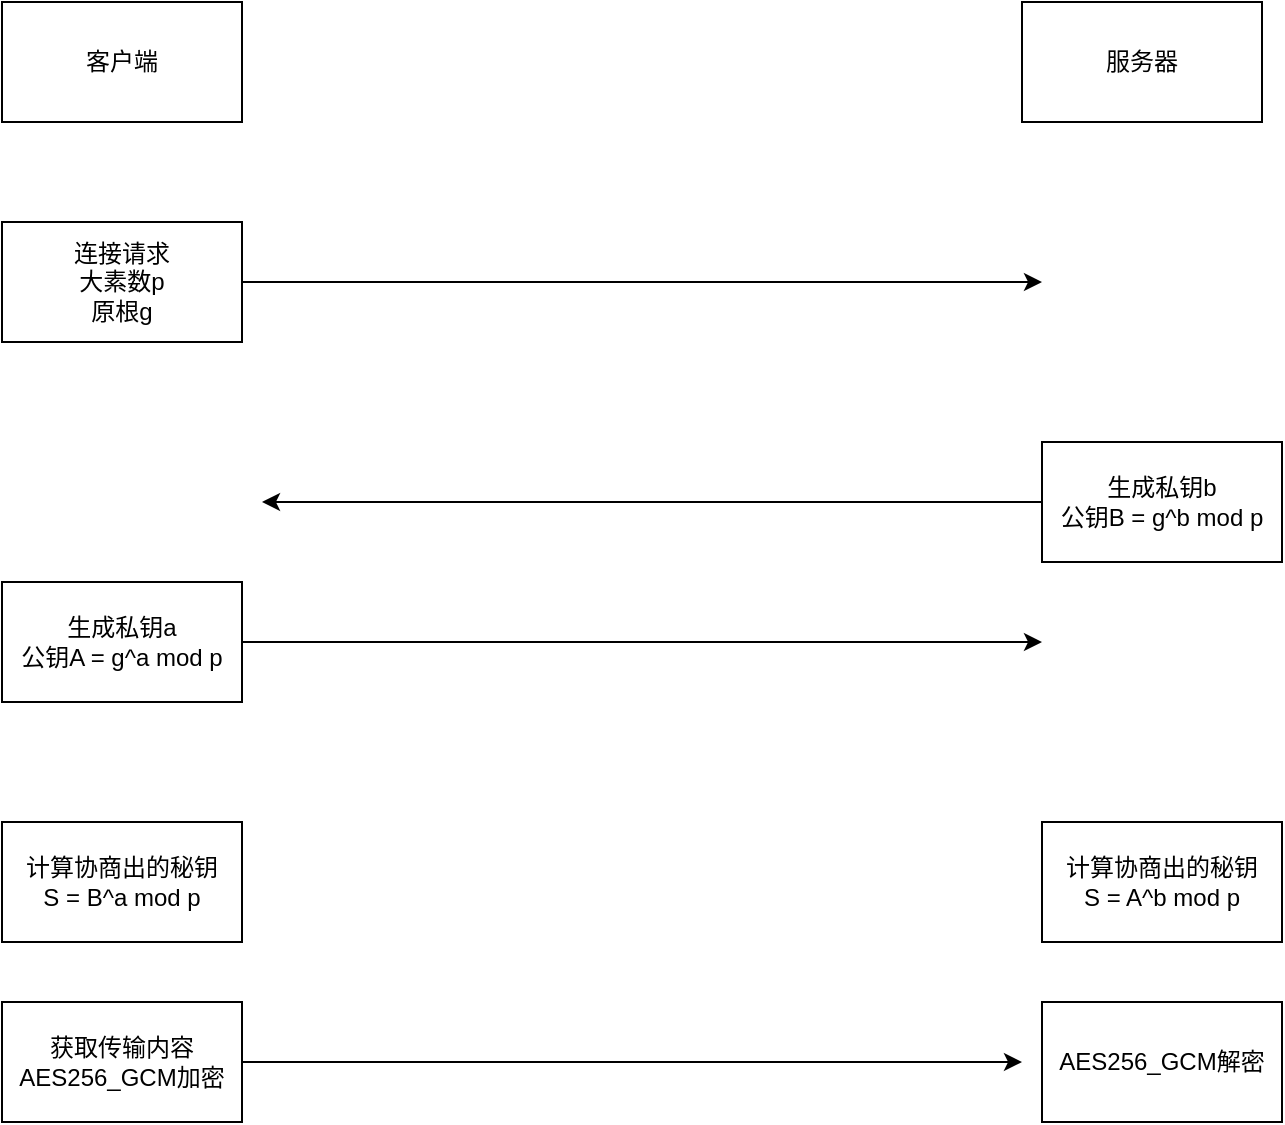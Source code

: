 <mxfile version="16.0.2" type="device"><diagram id="tpft-ozl7EZchx14Pdvr" name="第 1 页"><mxGraphModel dx="1038" dy="660" grid="1" gridSize="10" guides="1" tooltips="1" connect="1" arrows="1" fold="1" page="1" pageScale="1" pageWidth="1200" pageHeight="1920" math="0" shadow="0"><root><mxCell id="0"/><mxCell id="1" parent="0"/><mxCell id="kAQ8MSzQ2glSvuUoV_8W-1" value="客户端" style="rounded=0;whiteSpace=wrap;html=1;" vertex="1" parent="1"><mxGeometry x="110" y="150" width="120" height="60" as="geometry"/></mxCell><mxCell id="kAQ8MSzQ2glSvuUoV_8W-2" value="服务器" style="rounded=0;whiteSpace=wrap;html=1;" vertex="1" parent="1"><mxGeometry x="620" y="150" width="120" height="60" as="geometry"/></mxCell><mxCell id="kAQ8MSzQ2glSvuUoV_8W-5" style="edgeStyle=orthogonalEdgeStyle;rounded=0;orthogonalLoop=1;jettySize=auto;html=1;entryX=0;entryY=0.5;entryDx=0;entryDy=0;" edge="1" parent="1" source="kAQ8MSzQ2glSvuUoV_8W-3"><mxGeometry relative="1" as="geometry"><mxPoint x="630" y="290" as="targetPoint"/></mxGeometry></mxCell><mxCell id="kAQ8MSzQ2glSvuUoV_8W-3" value="连接请求&lt;br&gt;大素数p&lt;br&gt;原根g" style="rounded=0;whiteSpace=wrap;html=1;" vertex="1" parent="1"><mxGeometry x="110" y="260" width="120" height="60" as="geometry"/></mxCell><mxCell id="kAQ8MSzQ2glSvuUoV_8W-7" style="edgeStyle=orthogonalEdgeStyle;rounded=0;orthogonalLoop=1;jettySize=auto;html=1;" edge="1" parent="1" source="kAQ8MSzQ2glSvuUoV_8W-6"><mxGeometry relative="1" as="geometry"><mxPoint x="240" y="400" as="targetPoint"/></mxGeometry></mxCell><mxCell id="kAQ8MSzQ2glSvuUoV_8W-6" value="生成私钥b&lt;br&gt;公钥B = g^b mod p" style="rounded=0;whiteSpace=wrap;html=1;" vertex="1" parent="1"><mxGeometry x="630" y="370" width="120" height="60" as="geometry"/></mxCell><mxCell id="kAQ8MSzQ2glSvuUoV_8W-9" style="edgeStyle=orthogonalEdgeStyle;rounded=0;orthogonalLoop=1;jettySize=auto;html=1;" edge="1" parent="1" source="kAQ8MSzQ2glSvuUoV_8W-8"><mxGeometry relative="1" as="geometry"><mxPoint x="630" y="470" as="targetPoint"/></mxGeometry></mxCell><mxCell id="kAQ8MSzQ2glSvuUoV_8W-8" value="生成私钥a&lt;br&gt;公钥A = g^a mod p" style="rounded=0;whiteSpace=wrap;html=1;" vertex="1" parent="1"><mxGeometry x="110" y="440" width="120" height="60" as="geometry"/></mxCell><mxCell id="kAQ8MSzQ2glSvuUoV_8W-11" value="计算协商出的秘钥&lt;br&gt;S = B^a mod p" style="rounded=0;whiteSpace=wrap;html=1;" vertex="1" parent="1"><mxGeometry x="110" y="560" width="120" height="60" as="geometry"/></mxCell><mxCell id="kAQ8MSzQ2glSvuUoV_8W-12" value="计算协商出的秘钥&lt;br&gt;S = A^b mod p" style="rounded=0;whiteSpace=wrap;html=1;" vertex="1" parent="1"><mxGeometry x="630" y="560" width="120" height="60" as="geometry"/></mxCell><mxCell id="kAQ8MSzQ2glSvuUoV_8W-14" style="edgeStyle=orthogonalEdgeStyle;rounded=0;orthogonalLoop=1;jettySize=auto;html=1;" edge="1" parent="1" source="kAQ8MSzQ2glSvuUoV_8W-13"><mxGeometry relative="1" as="geometry"><mxPoint x="620" y="680" as="targetPoint"/></mxGeometry></mxCell><mxCell id="kAQ8MSzQ2glSvuUoV_8W-13" value="获取传输内容&lt;br&gt;AES256_GCM加密" style="rounded=0;whiteSpace=wrap;html=1;" vertex="1" parent="1"><mxGeometry x="110" y="650" width="120" height="60" as="geometry"/></mxCell><mxCell id="kAQ8MSzQ2glSvuUoV_8W-15" value="&lt;span&gt;AES256_GCM解密&lt;br&gt;&lt;/span&gt;" style="rounded=0;whiteSpace=wrap;html=1;" vertex="1" parent="1"><mxGeometry x="630" y="650" width="120" height="60" as="geometry"/></mxCell></root></mxGraphModel></diagram></mxfile>